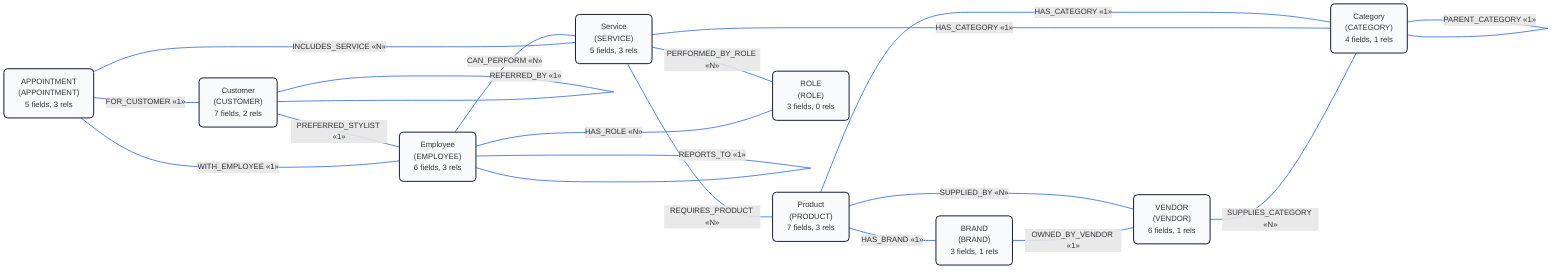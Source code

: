 %% Auto-generated by scripts/generate-global-graph.ts
%% Do not edit this file manually; update entityPresets instead.
%% Mermaid reference: https://mermaid.js.org/
flowchart LR
  %% Layout hints
  classDef relLabel fill:#eef2ff,color:#111827,stroke:#c7d2fe,stroke-width:1px;
  %% Global edge color
  linkStyle default stroke:#2563eb,stroke-width:2px,opacity:0.8;

  %% Entity Nodes
  PRODUCT["Product\n(PRODUCT)\n7 fields, 3 rels"]
  SERVICE["Service\n(SERVICE)\n5 fields, 3 rels"]
  CUSTOMER["Customer\n(CUSTOMER)\n7 fields, 2 rels"]
  EMPLOYEE["Employee\n(EMPLOYEE)\n6 fields, 3 rels"]
  APPOINTMENT["APPOINTMENT\n(APPOINTMENT)\n5 fields, 3 rels"]
  VENDOR["VENDOR\n(VENDOR)\n6 fields, 1 rels"]
  CATEGORY["Category\n(CATEGORY)\n4 fields, 1 rels"]
  BRAND["BRAND\n(BRAND)\n3 fields, 1 rels"]
  ROLE["ROLE\n(ROLE)\n3 fields, 0 rels"]

  %% Relationships
  PRODUCT ---|"HAS_CATEGORY «1»"| CATEGORY
  PRODUCT ---|"HAS_BRAND «1»"| BRAND
  PRODUCT ---|"SUPPLIED_BY «N»"| VENDOR
  SERVICE ---|"HAS_CATEGORY «1»"| CATEGORY
  SERVICE ---|"PERFORMED_BY_ROLE «N»"| ROLE
  SERVICE ---|"REQUIRES_PRODUCT «N»"| PRODUCT
  CUSTOMER ---|"REFERRED_BY «1»"| CUSTOMER
  CUSTOMER ---|"PREFERRED_STYLIST «1»"| EMPLOYEE
  EMPLOYEE ---|"HAS_ROLE «N»"| ROLE
  EMPLOYEE ---|"REPORTS_TO «1»"| EMPLOYEE
  EMPLOYEE ---|"CAN_PERFORM «N»"| SERVICE
  APPOINTMENT ---|"FOR_CUSTOMER «1»"| CUSTOMER
  APPOINTMENT ---|"WITH_EMPLOYEE «1»"| EMPLOYEE
  APPOINTMENT ---|"INCLUDES_SERVICE «N»"| SERVICE
  VENDOR ---|"SUPPLIES_CATEGORY «N»"| CATEGORY
  CATEGORY ---|"PARENT_CATEGORY «1»"| CATEGORY
  BRAND ---|"OWNED_BY_VENDOR «1»"| VENDOR

  %% Node Styling
  style PRODUCT fill:#f8fafc,stroke:#0f172a,stroke-width:2px,rx:8px,ry:8px
style SERVICE fill:#f8fafc,stroke:#0f172a,stroke-width:2px,rx:8px,ry:8px
style CUSTOMER fill:#f8fafc,stroke:#0f172a,stroke-width:2px,rx:8px,ry:8px
style EMPLOYEE fill:#f8fafc,stroke:#0f172a,stroke-width:2px,rx:8px,ry:8px
style APPOINTMENT fill:#f8fafc,stroke:#0f172a,stroke-width:2px,rx:8px,ry:8px
style VENDOR fill:#f8fafc,stroke:#0f172a,stroke-width:2px,rx:8px,ry:8px
style CATEGORY fill:#f8fafc,stroke:#0f172a,stroke-width:2px,rx:8px,ry:8px
style BRAND fill:#f8fafc,stroke:#0f172a,stroke-width:2px,rx:8px,ry:8px
style ROLE fill:#f8fafc,stroke:#0f172a,stroke-width:2px,rx:8px,ry:8px